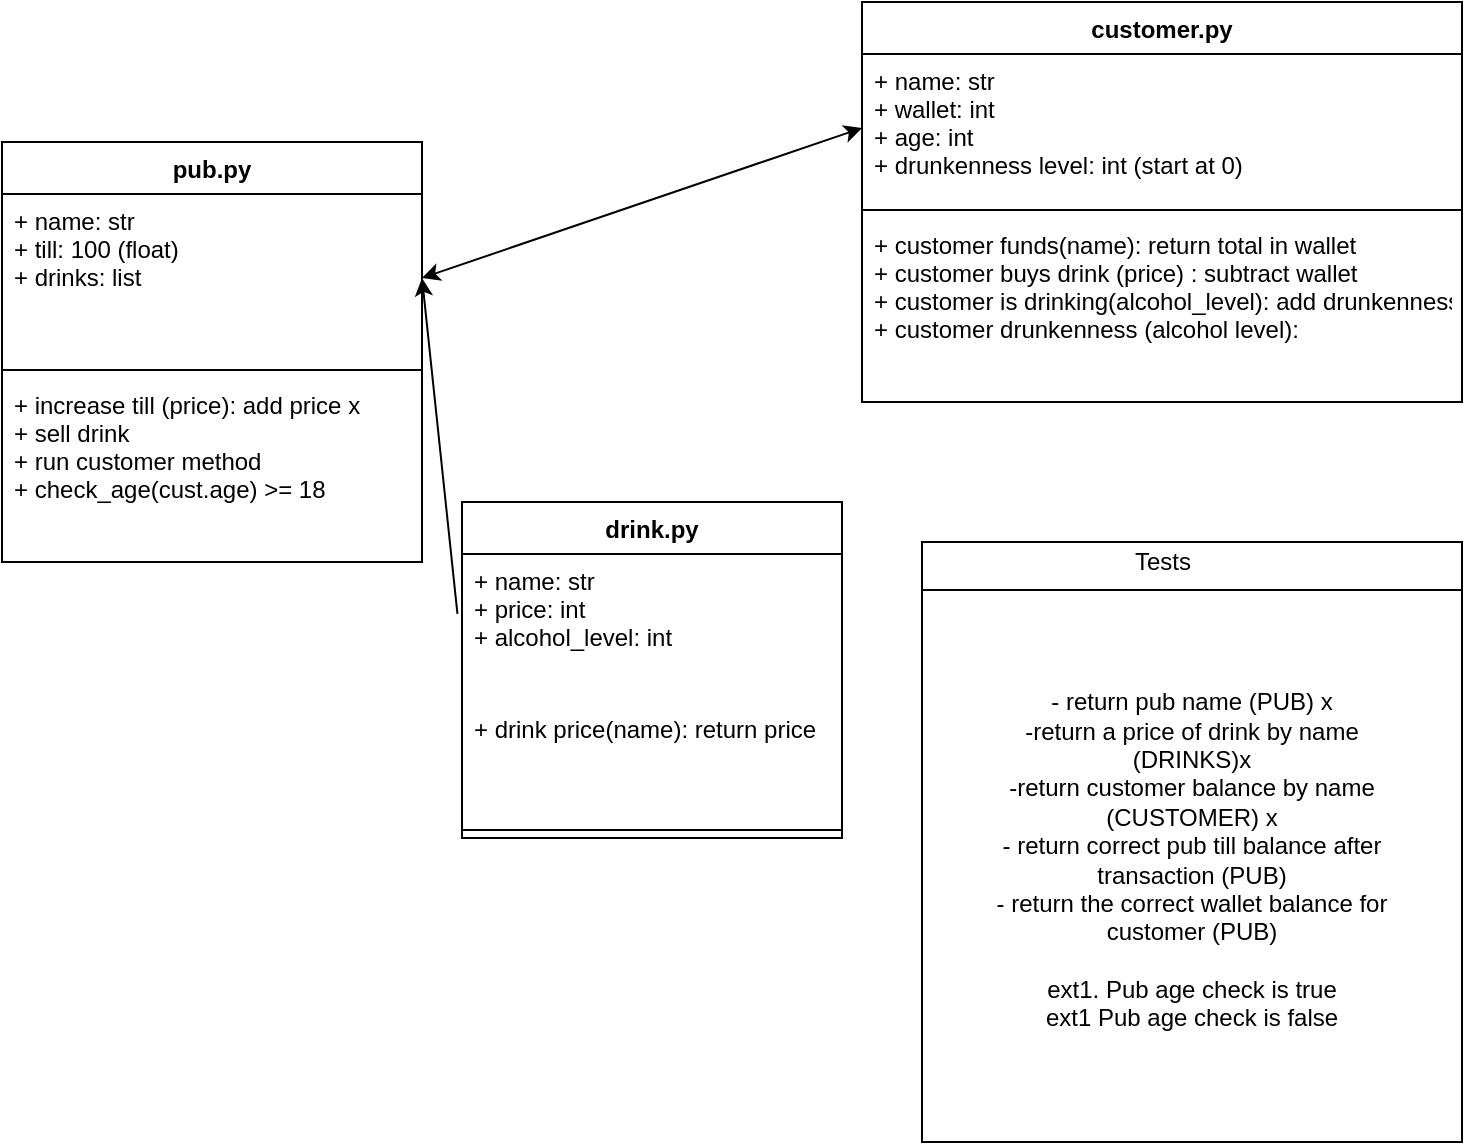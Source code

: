 <mxfile version="14.1.9" type="device"><diagram id="91rQm1usYxgeTWT3aBcN" name="Page-1"><mxGraphModel dx="763" dy="631" grid="1" gridSize="10" guides="1" tooltips="1" connect="1" arrows="1" fold="1" page="1" pageScale="1" pageWidth="827" pageHeight="1169" math="0" shadow="0"><root><mxCell id="0"/><mxCell id="1" parent="0"/><mxCell id="_OabbGesGGzsZ6QaT4bp-1" value="drink.py" style="swimlane;fontStyle=1;align=center;verticalAlign=top;childLayout=stackLayout;horizontal=1;startSize=26;horizontalStack=0;resizeParent=1;resizeParentMax=0;resizeLast=0;collapsible=1;marginBottom=0;" parent="1" vertex="1"><mxGeometry x="280" y="290" width="190" height="168" as="geometry"/></mxCell><mxCell id="_OabbGesGGzsZ6QaT4bp-2" value="+ name: str&#10;+ price: int&#10;+ alcohol_level: int" style="text;strokeColor=none;fillColor=none;align=left;verticalAlign=top;spacingLeft=4;spacingRight=4;overflow=hidden;rotatable=0;points=[[0,0.5],[1,0.5]];portConstraint=eastwest;" parent="_OabbGesGGzsZ6QaT4bp-1" vertex="1"><mxGeometry y="26" width="190" height="74" as="geometry"/></mxCell><mxCell id="_OabbGesGGzsZ6QaT4bp-4" value="+ drink price(name): return price" style="text;strokeColor=none;fillColor=none;align=left;verticalAlign=top;spacingLeft=4;spacingRight=4;overflow=hidden;rotatable=0;points=[[0,0.5],[1,0.5]];portConstraint=eastwest;" parent="_OabbGesGGzsZ6QaT4bp-1" vertex="1"><mxGeometry y="100" width="190" height="60" as="geometry"/></mxCell><mxCell id="_OabbGesGGzsZ6QaT4bp-3" value="" style="line;strokeWidth=1;fillColor=none;align=left;verticalAlign=middle;spacingTop=-1;spacingLeft=3;spacingRight=3;rotatable=0;labelPosition=right;points=[];portConstraint=eastwest;" parent="_OabbGesGGzsZ6QaT4bp-1" vertex="1"><mxGeometry y="160" width="190" height="8" as="geometry"/></mxCell><mxCell id="_OabbGesGGzsZ6QaT4bp-5" value="pub.py" style="swimlane;fontStyle=1;align=center;verticalAlign=top;childLayout=stackLayout;horizontal=1;startSize=26;horizontalStack=0;resizeParent=1;resizeParentMax=0;resizeLast=0;collapsible=1;marginBottom=0;" parent="1" vertex="1"><mxGeometry x="50" y="110" width="210" height="210" as="geometry"/></mxCell><mxCell id="_OabbGesGGzsZ6QaT4bp-6" value="+ name: str&#10;+ till: 100 (float)&#10;+ drinks: list" style="text;strokeColor=none;fillColor=none;align=left;verticalAlign=top;spacingLeft=4;spacingRight=4;overflow=hidden;rotatable=0;points=[[0,0.5],[1,0.5]];portConstraint=eastwest;" parent="_OabbGesGGzsZ6QaT4bp-5" vertex="1"><mxGeometry y="26" width="210" height="84" as="geometry"/></mxCell><mxCell id="_OabbGesGGzsZ6QaT4bp-7" value="" style="line;strokeWidth=1;fillColor=none;align=left;verticalAlign=middle;spacingTop=-1;spacingLeft=3;spacingRight=3;rotatable=0;labelPosition=right;points=[];portConstraint=eastwest;" parent="_OabbGesGGzsZ6QaT4bp-5" vertex="1"><mxGeometry y="110" width="210" height="8" as="geometry"/></mxCell><mxCell id="_OabbGesGGzsZ6QaT4bp-8" value="+ increase till (price): add price x&#10;+ sell drink&#10;+ run customer method&#10;+ check_age(cust.age) &gt;= 18" style="text;strokeColor=none;fillColor=none;align=left;verticalAlign=top;spacingLeft=4;spacingRight=4;overflow=hidden;rotatable=0;points=[[0,0.5],[1,0.5]];portConstraint=eastwest;" parent="_OabbGesGGzsZ6QaT4bp-5" vertex="1"><mxGeometry y="118" width="210" height="92" as="geometry"/></mxCell><mxCell id="_OabbGesGGzsZ6QaT4bp-9" value="customer.py" style="swimlane;fontStyle=1;align=center;verticalAlign=top;childLayout=stackLayout;horizontal=1;startSize=26;horizontalStack=0;resizeParent=1;resizeParentMax=0;resizeLast=0;collapsible=1;marginBottom=0;" parent="1" vertex="1"><mxGeometry x="480" y="40" width="300" height="200" as="geometry"/></mxCell><mxCell id="_OabbGesGGzsZ6QaT4bp-10" value="+ name: str&#10;+ wallet: int&#10;+ age: int&#10;+ drunkenness level: int (start at 0)&#10;" style="text;strokeColor=none;fillColor=none;align=left;verticalAlign=top;spacingLeft=4;spacingRight=4;overflow=hidden;rotatable=0;points=[[0,0.5],[1,0.5]];portConstraint=eastwest;" parent="_OabbGesGGzsZ6QaT4bp-9" vertex="1"><mxGeometry y="26" width="300" height="74" as="geometry"/></mxCell><mxCell id="_OabbGesGGzsZ6QaT4bp-11" value="" style="line;strokeWidth=1;fillColor=none;align=left;verticalAlign=middle;spacingTop=-1;spacingLeft=3;spacingRight=3;rotatable=0;labelPosition=right;points=[];portConstraint=eastwest;" parent="_OabbGesGGzsZ6QaT4bp-9" vertex="1"><mxGeometry y="100" width="300" height="8" as="geometry"/></mxCell><mxCell id="_OabbGesGGzsZ6QaT4bp-12" value="+ customer funds(name): return total in wallet&#10;+ customer buys drink (price) : subtract wallet&#10;+ customer is drinking(alcohol_level): add drunkenness&#10;+ customer drunkenness (alcohol level): " style="text;strokeColor=none;fillColor=none;align=left;verticalAlign=top;spacingLeft=4;spacingRight=4;overflow=hidden;rotatable=0;points=[[0,0.5],[1,0.5]];portConstraint=eastwest;" parent="_OabbGesGGzsZ6QaT4bp-9" vertex="1"><mxGeometry y="108" width="300" height="92" as="geometry"/></mxCell><mxCell id="_OabbGesGGzsZ6QaT4bp-13" value="" style="endArrow=classic;html=1;exitX=-0.012;exitY=0.405;exitDx=0;exitDy=0;exitPerimeter=0;entryX=1;entryY=0.5;entryDx=0;entryDy=0;" parent="1" source="_OabbGesGGzsZ6QaT4bp-2" target="_OabbGesGGzsZ6QaT4bp-6" edge="1"><mxGeometry width="50" height="50" relative="1" as="geometry"><mxPoint x="540" y="360" as="sourcePoint"/><mxPoint x="590" y="310" as="targetPoint"/><Array as="points"/></mxGeometry></mxCell><mxCell id="_OabbGesGGzsZ6QaT4bp-17" value="" style="endArrow=classic;startArrow=classic;html=1;exitX=1;exitY=0.5;exitDx=0;exitDy=0;entryX=0;entryY=0.5;entryDx=0;entryDy=0;" parent="1" source="_OabbGesGGzsZ6QaT4bp-6" target="_OabbGesGGzsZ6QaT4bp-10" edge="1"><mxGeometry width="50" height="50" relative="1" as="geometry"><mxPoint x="540" y="360" as="sourcePoint"/><mxPoint x="590" y="310" as="targetPoint"/></mxGeometry></mxCell><mxCell id="_OabbGesGGzsZ6QaT4bp-18" value="Object" style="html=1;" parent="1" vertex="1"><mxGeometry x="510" y="310" width="110" height="50" as="geometry"/></mxCell><mxCell id="_OabbGesGGzsZ6QaT4bp-19" value="" style="html=1;" parent="1" vertex="1"><mxGeometry x="510" y="310" width="270" height="300" as="geometry"/></mxCell><mxCell id="_OabbGesGGzsZ6QaT4bp-20" value="" style="line;strokeWidth=1;fillColor=none;align=left;verticalAlign=middle;spacingTop=-1;spacingLeft=3;spacingRight=3;rotatable=0;labelPosition=right;points=[];portConstraint=eastwest;" parent="1" vertex="1"><mxGeometry x="510" y="330" width="270" height="8" as="geometry"/></mxCell><mxCell id="_OabbGesGGzsZ6QaT4bp-21" value="Tests" style="text;html=1;resizable=0;autosize=1;align=center;verticalAlign=middle;points=[];fillColor=none;strokeColor=none;rounded=0;" parent="1" vertex="1"><mxGeometry x="610" y="310" width="40" height="20" as="geometry"/></mxCell><mxCell id="_OabbGesGGzsZ6QaT4bp-23" value="- return pub name (PUB) x&lt;br&gt;-return a price of drink by name (DRINKS)x&lt;br&gt;-return customer balance by name (CUSTOMER) x&lt;br&gt;- return correct pub till balance after transaction (PUB)&lt;br&gt;- return the correct wallet balance for customer (PUB)&lt;br&gt;&lt;br&gt;ext1. Pub age check is true&lt;br&gt;ext1 Pub age check is false&lt;br&gt;" style="text;html=1;strokeColor=none;fillColor=none;align=center;verticalAlign=middle;whiteSpace=wrap;rounded=0;" parent="1" vertex="1"><mxGeometry x="530" y="347" width="230" height="243" as="geometry"/></mxCell></root></mxGraphModel></diagram></mxfile>
